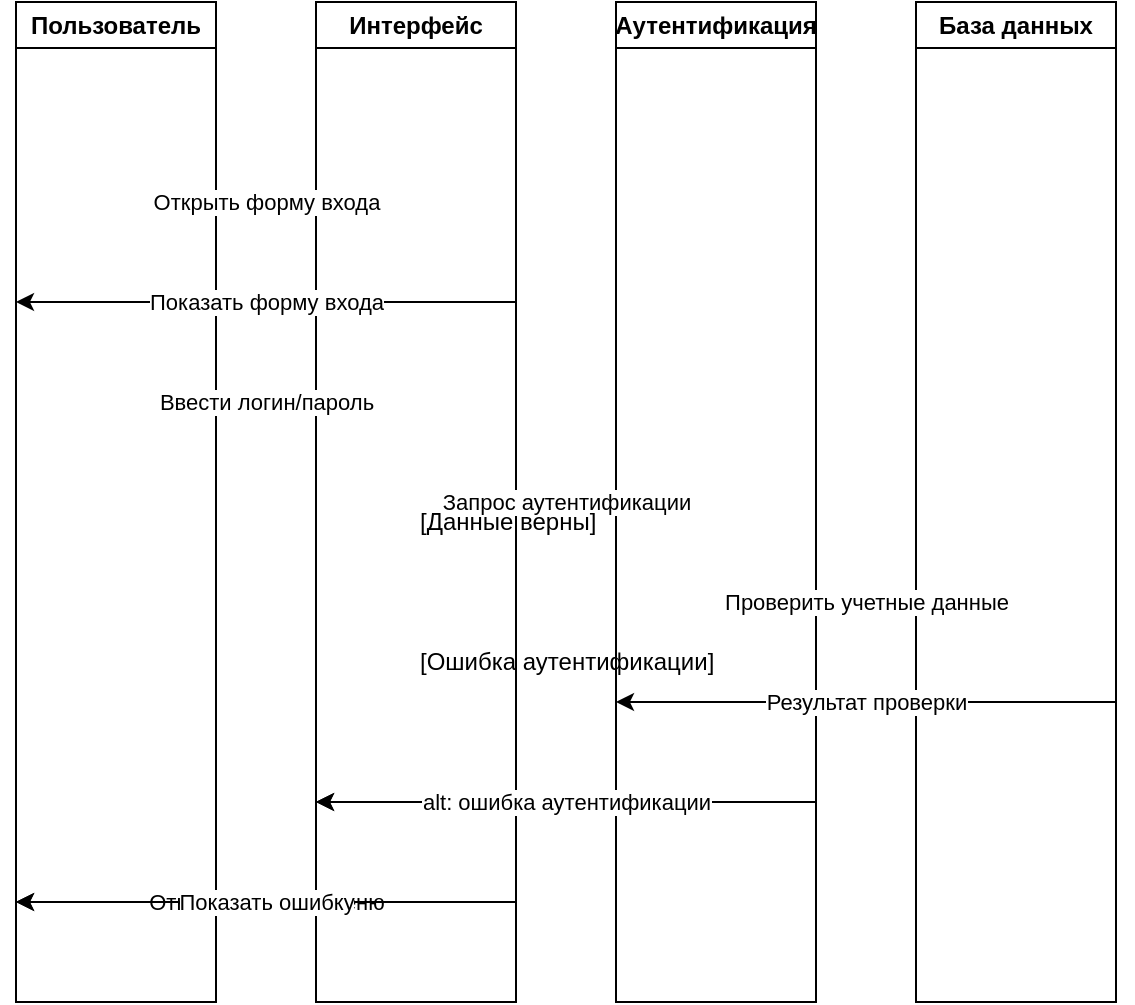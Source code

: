 <mxfile version="27.0.6">
  <diagram name="Page-1" id="J3KCKedbq1iABVvFpygW">
    <mxGraphModel dx="1422" dy="794" grid="1" gridSize="10" guides="1" tooltips="1" connect="1" arrows="1" fold="1" page="1" pageScale="1" pageWidth="850" pageHeight="1100">
      <root>
        <mxCell id="0" />
        <mxCell id="1" parent="0" />
  
        <mxCell id="user" value="Пользователь" style="swimlane;whiteSpace=wrap;html=1;" vertex="1" parent="1">
          <mxGeometry x="100" y="100" width="100" height="500" as="geometry" />
        </mxCell>
        
        <mxCell id="ui" value="Интерфейс" style="swimlane;whiteSpace=wrap;html=1;" vertex="1" parent="1">
          <mxGeometry x="250" y="100" width="100" height="500" as="geometry" />
        </mxCell>
        
        <mxCell id="auth" value="Аутентификация" style="swimlane;whiteSpace=wrap;html=1;" vertex="1" parent="1">
          <mxGeometry x="400" y="100" width="100" height="500" as="geometry" />
        </mxCell>
        
        <mxCell id="db" value="База данных" style="swimlane;whiteSpace=wrap;html=1;" vertex="1" parent="1">
          <mxGeometry x="550" y="100" width="100" height="500" as="geometry" />
        </mxCell>
     
        <mxCell id="m1" value="Открыть форму входа" style="edgeStyle=none;html=1;rounded=0;exitX=1;exitY=0.2;exitDx=0;exitDy=0;entryX=0;entryY=0.2;entryDx=0;entryDy=0;" edge="1" parent="1" source="user" target="ui">
          <mxGeometry relative="1" as="geometry" />
        </mxCell>
        
        <mxCell id="m2" value="Показать форму входа" style="edgeStyle=none;html=1;rounded=0;exitX=1;exitY=0.3;exitDx=0;exitDy=0;entryX=0;entryY=0.3;entryDx=0;entryDy=0;" edge="1" parent="1" source="ui" target="user">
          <mxGeometry relative="1" as="geometry" />
        </mxCell>
        
        <mxCell id="m3" value="Ввести логин/пароль" style="edgeStyle=none;html=1;rounded=0;exitX=1;exitY=0.4;exitDx=0;exitDy=0;entryX=0;entryY=0.4;entryDx=0;entryDy=0;" edge="1" parent="1" source="user" target="ui">
          <mxGeometry relative="1" as="geometry" />
        </mxCell>
        
        <mxCell id="m4" value="Запрос аутентификации" style="edgeStyle=none;html=1;rounded=0;exitX=1;exitY=0.5;exitDx=0;exitDy=0;entryX=0;entryY=0.5;entryDx=0;entryDy=0;" edge="1" parent="1" source="ui" target="auth">
          <mxGeometry relative="1" as="geometry" />
        </mxCell>
        
        <mxCell id="m5" value="Проверить учетные данные" style="edgeStyle=none;html=1;rounded=0;exitX=1;exitY=0.6;exitDx=0;exitDy=0;entryX=0;entryY=0.6;entryDx=0;entryDy=0;" edge="1" parent="1" source="auth" target="db">
          <mxGeometry relative="1" as="geometry" />
        </mxCell>
        
        <mxCell id="m6" value="Результат проверки" style="edgeStyle=none;html=1;rounded=0;exitX=1;exitY=0.7;exitDx=0;exitDy=0;entryX=0;entryY=0.7;entryDx=0;entryDy=0;" edge="1" parent="1" source="db" target="auth">
          <mxGeometry relative="1" as="geometry" />
        </mxCell>
        
        <mxCell id="m7" value="alt: данные верны" style="edgeStyle=none;html=1;rounded=0;exitX=1;exitY=0.8;exitDx=0;exitDy=0;entryX=0;entryY=0.8;entryDx=0;entryDy=0;" edge="1" parent="1" source="auth" target="ui">
          <mxGeometry relative="1" as="geometry" />
        </mxCell>
        
        <mxCell id="m8" value="Открыть главное меню" style="edgeStyle=none;html=1;rounded=0;exitX=1;exitY=0.9;exitDx=0;exitDy=0;entryX=0;entryY=0.9;entryDx=0;entryDy=0;" edge="1" parent="1" source="ui" target="user">
          <mxGeometry relative="1" as="geometry" />
        </mxCell>
        
        <mxCell id="m9" value="alt: ошибка аутентификации" style="edgeStyle=none;html=1;rounded=0;exitX=1;exitY=0.8;exitDx=0;exitDy=0;entryX=0;entryY=0.8;entryDx=0;entryDy=0;" edge="1" parent="1" source="auth" target="ui">
          <mxGeometry relative="1" as="geometry">
            <mxPoint x="500" y="400" as="sourcePoint" />
            <mxPoint x="300" y="400" as="targetPoint" />
          </mxGeometry>
        </mxCell>
        
        <mxCell id="m10" value="Показать ошибку" style="edgeStyle=none;html=1;rounded=0;exitX=1;exitY=0.9;exitDx=0;exitDy=0;entryX=0;entryY=0.9;entryDx=0;entryDy=0;" edge="1" parent="1" source="ui" target="user">
          <mxGeometry relative="1" as="geometry">
            <mxPoint x="300" y="450" as="sourcePoint" />
            <mxPoint x="150" y="450" as="targetPoint" />
          </mxGeometry>
        </mxCell>

        <mxCell id="alt1" value="[Данные верны]" style="text;html=1;strokeColor=none;fillColor=none;align=left;verticalAlign=middle;whiteSpace=wrap;rounded=0;" vertex="1" parent="1">
          <mxGeometry x="300" y="350" width="100" height="20" as="geometry" />
        </mxCell>
        
        <mxCell id="alt2" value="[Ошибка аутентификации]" style="text;html=1;strokeColor=none;fillColor=none;align=left;verticalAlign=middle;whiteSpace=wrap;rounded=0;" vertex="1" parent="1">
          <mxGeometry x="300" y="420" width="150" height="20" as="geometry" />
        </mxCell>
   
        <mxCell id="a1" value="" style="shape=partialRectangle;connectable=0;fillColor=none;top=0;left=0;bottom=0;right=0;strokeColor=#000000;" vertex="1" parent="1">
          <mxGeometry x="250" y="150" width="100" height="380" as="geometry" />
        </mxCell>
        
        <mxCell id="a2" value="" style="shape=partialRectangle;connectable=0;fillColor=none;top=0;left=0;bottom=0;right=0;strokeColor=#000000;" vertex="1" parent="1">
          <mxGeometry x="400" y="200" width="100" height="330" as="geometry" />
        </mxCell>
        
        <mxCell id="a3" value="" style="shape=partialRectangle;connectable=0;fillColor=none;top=0;left=0;bottom=0;right=0;strokeColor=#000000;" vertex="1" parent="1">
          <mxGeometry x="550" y="250" width="100" height="50" as="geometry" />
        </mxCell>
      </root>
    </mxGraphModel>
  </diagram>
</mxfile>
